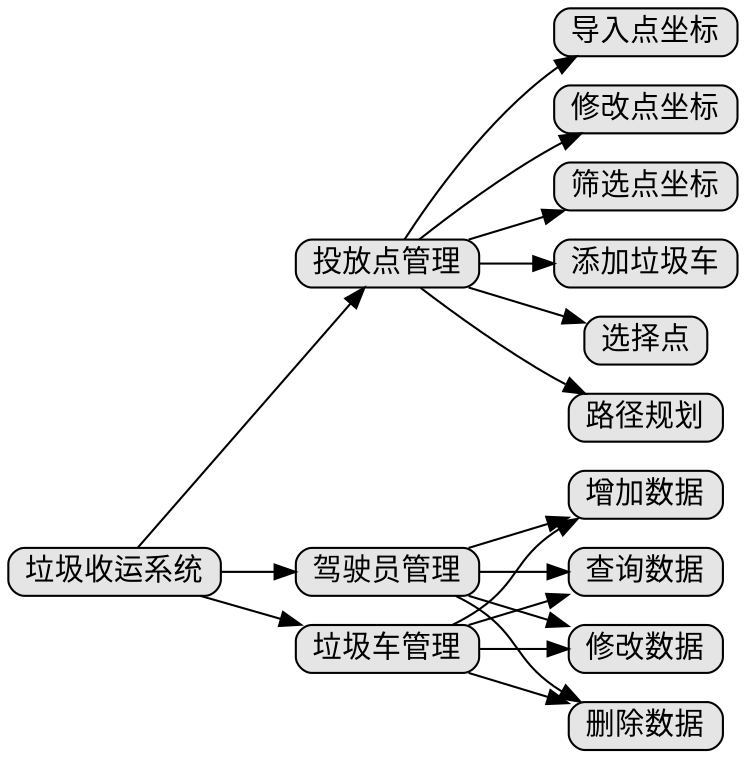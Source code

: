 digraph tree
{
    nodesep=0.2;
    rankdir=LR;
    fixedsize=true;
    node [fontname="Microsoft YaHei", style="rounded,filled", width=0, height=0, shape=box, fillcolor="#E5E5E5", concentrate=true]
    垃圾收运系统 -> 投放点管理, 垃圾车管理, 驾驶员管理
    投放点管理 -> 导入点坐标, 修改点坐标, 筛选点坐标, 添加垃圾车, 选择点, 路径规划
    垃圾车管理, 驾驶员管理 -> 增加数据, 查询数据, 修改数据, 删除数据
}